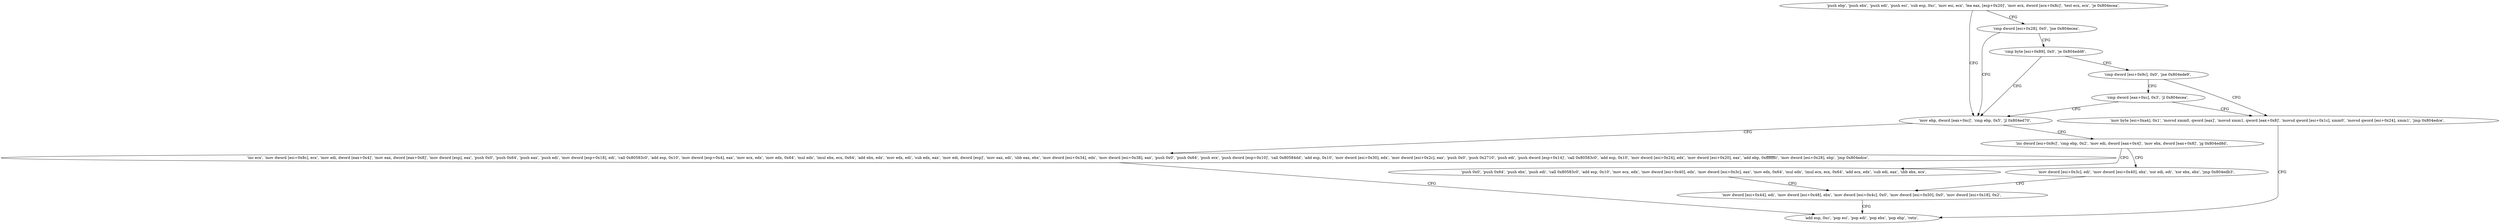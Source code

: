 digraph "func" {
"134540480" [label = "'push ebp', 'push ebx', 'push edi', 'push esi', 'sub esp, 0xc', 'mov esi, ecx', 'lea eax, [esp+0x20]', 'mov ecx, dword [ecx+0x8c]', 'test ecx, ecx', 'je 0x804ecea', " ]
"134540522" [label = "'mov ebp, dword [eax+0xc]', 'cmp ebp, 0x5', 'jl 0x804ed70', " ]
"134540503" [label = "'cmp dword [esi+0x28], 0x0', 'jne 0x804ecea', " ]
"134540656" [label = "'inc dword [esi+0x9c]', 'cmp ebp, 0x2', 'mov edi, dword [eax+0x4]', 'mov ebx, dword [eax+0x8]', 'jg 0x804ed8d', " ]
"134540530" [label = "'inc ecx', 'mov dword [esi+0x8c], ecx', 'mov edi, dword [eax+0x4]', 'mov eax, dword [eax+0x8]', 'mov dword [esp], eax', 'push 0x0', 'push 0x64', 'push eax', 'push edi', 'mov dword [esp+0x18], edi', 'call 0x80583c0', 'add esp, 0x10', 'mov dword [esp+0x4], eax', 'mov ecx, edx', 'mov edx, 0x64', 'mul edx', 'imul ebx, ecx, 0x64', 'add ebx, edx', 'mov edx, edi', 'sub edx, eax', 'mov edi, dword [esp]', 'mov eax, edi', 'sbb eax, ebx', 'mov dword [esi+0x34], edx', 'mov dword [esi+0x38], eax', 'push 0x0', 'push 0x64', 'push ecx', 'push dword [esp+0x10]', 'call 0x80584dd', 'add esp, 0x10', 'mov dword [esi+0x30], edx', 'mov dword [esi+0x2c], eax', 'push 0x0', 'push 0x2710', 'push edi', 'push dword [esp+0x14]', 'call 0x80583c0', 'add esp, 0x10', 'mov dword [esi+0x24], edx', 'mov dword [esi+0x20], eax', 'add ebp, 0xfffffffc', 'mov dword [esi+0x28], ebp', 'jmp 0x804edce', " ]
"134540509" [label = "'cmp byte [esi+0x89], 0x0', 'je 0x804edd6', " ]
"134540685" [label = "'push 0x0', 'push 0x64', 'push ebx', 'push edi', 'call 0x80583c0', 'add esp, 0x10', 'mov ecx, edx', 'mov dword [esi+0x40], edx', 'mov dword [esi+0x3c], eax', 'mov edx, 0x64', 'mul edx', 'imul ecx, ecx, 0x64', 'add ecx, edx', 'sub edi, eax', 'sbb ebx, ecx', " ]
"134540673" [label = "'mov dword [esi+0x3c], edi', 'mov dword [esi+0x40], ebx', 'xor edi, edi', 'xor ebx, ebx', 'jmp 0x804edb3', " ]
"134540750" [label = "'add esp, 0xc', 'pop esi', 'pop edi', 'pop ebx', 'pop ebp', 'retn', " ]
"134540758" [label = "'cmp dword [esi+0x9c], 0x0', 'jne 0x804ede9', " ]
"134540723" [label = "'mov dword [esi+0x44], edi', 'mov dword [esi+0x48], ebx', 'mov dword [esi+0x4c], 0x0', 'mov dword [esi+0x50], 0x0', 'mov dword [esi+0x18], 0x2', " ]
"134540777" [label = "'mov byte [esi+0xa4], 0x1', 'movsd xmm0, qword [eax]', 'movsd xmm1, qword [eax+0x8]', 'movsd qword [esi+0x1c], xmm0', 'movsd qword [esi+0x24], xmm1', 'jmp 0x804edce', " ]
"134540767" [label = "'cmp dword [eax+0xc], 0x3', 'jl 0x804ecea', " ]
"134540480" -> "134540522" [ label = "CFG" ]
"134540480" -> "134540503" [ label = "CFG" ]
"134540522" -> "134540656" [ label = "CFG" ]
"134540522" -> "134540530" [ label = "CFG" ]
"134540503" -> "134540522" [ label = "CFG" ]
"134540503" -> "134540509" [ label = "CFG" ]
"134540656" -> "134540685" [ label = "CFG" ]
"134540656" -> "134540673" [ label = "CFG" ]
"134540530" -> "134540750" [ label = "CFG" ]
"134540509" -> "134540758" [ label = "CFG" ]
"134540509" -> "134540522" [ label = "CFG" ]
"134540685" -> "134540723" [ label = "CFG" ]
"134540673" -> "134540723" [ label = "CFG" ]
"134540758" -> "134540777" [ label = "CFG" ]
"134540758" -> "134540767" [ label = "CFG" ]
"134540723" -> "134540750" [ label = "CFG" ]
"134540777" -> "134540750" [ label = "CFG" ]
"134540767" -> "134540522" [ label = "CFG" ]
"134540767" -> "134540777" [ label = "CFG" ]
}
